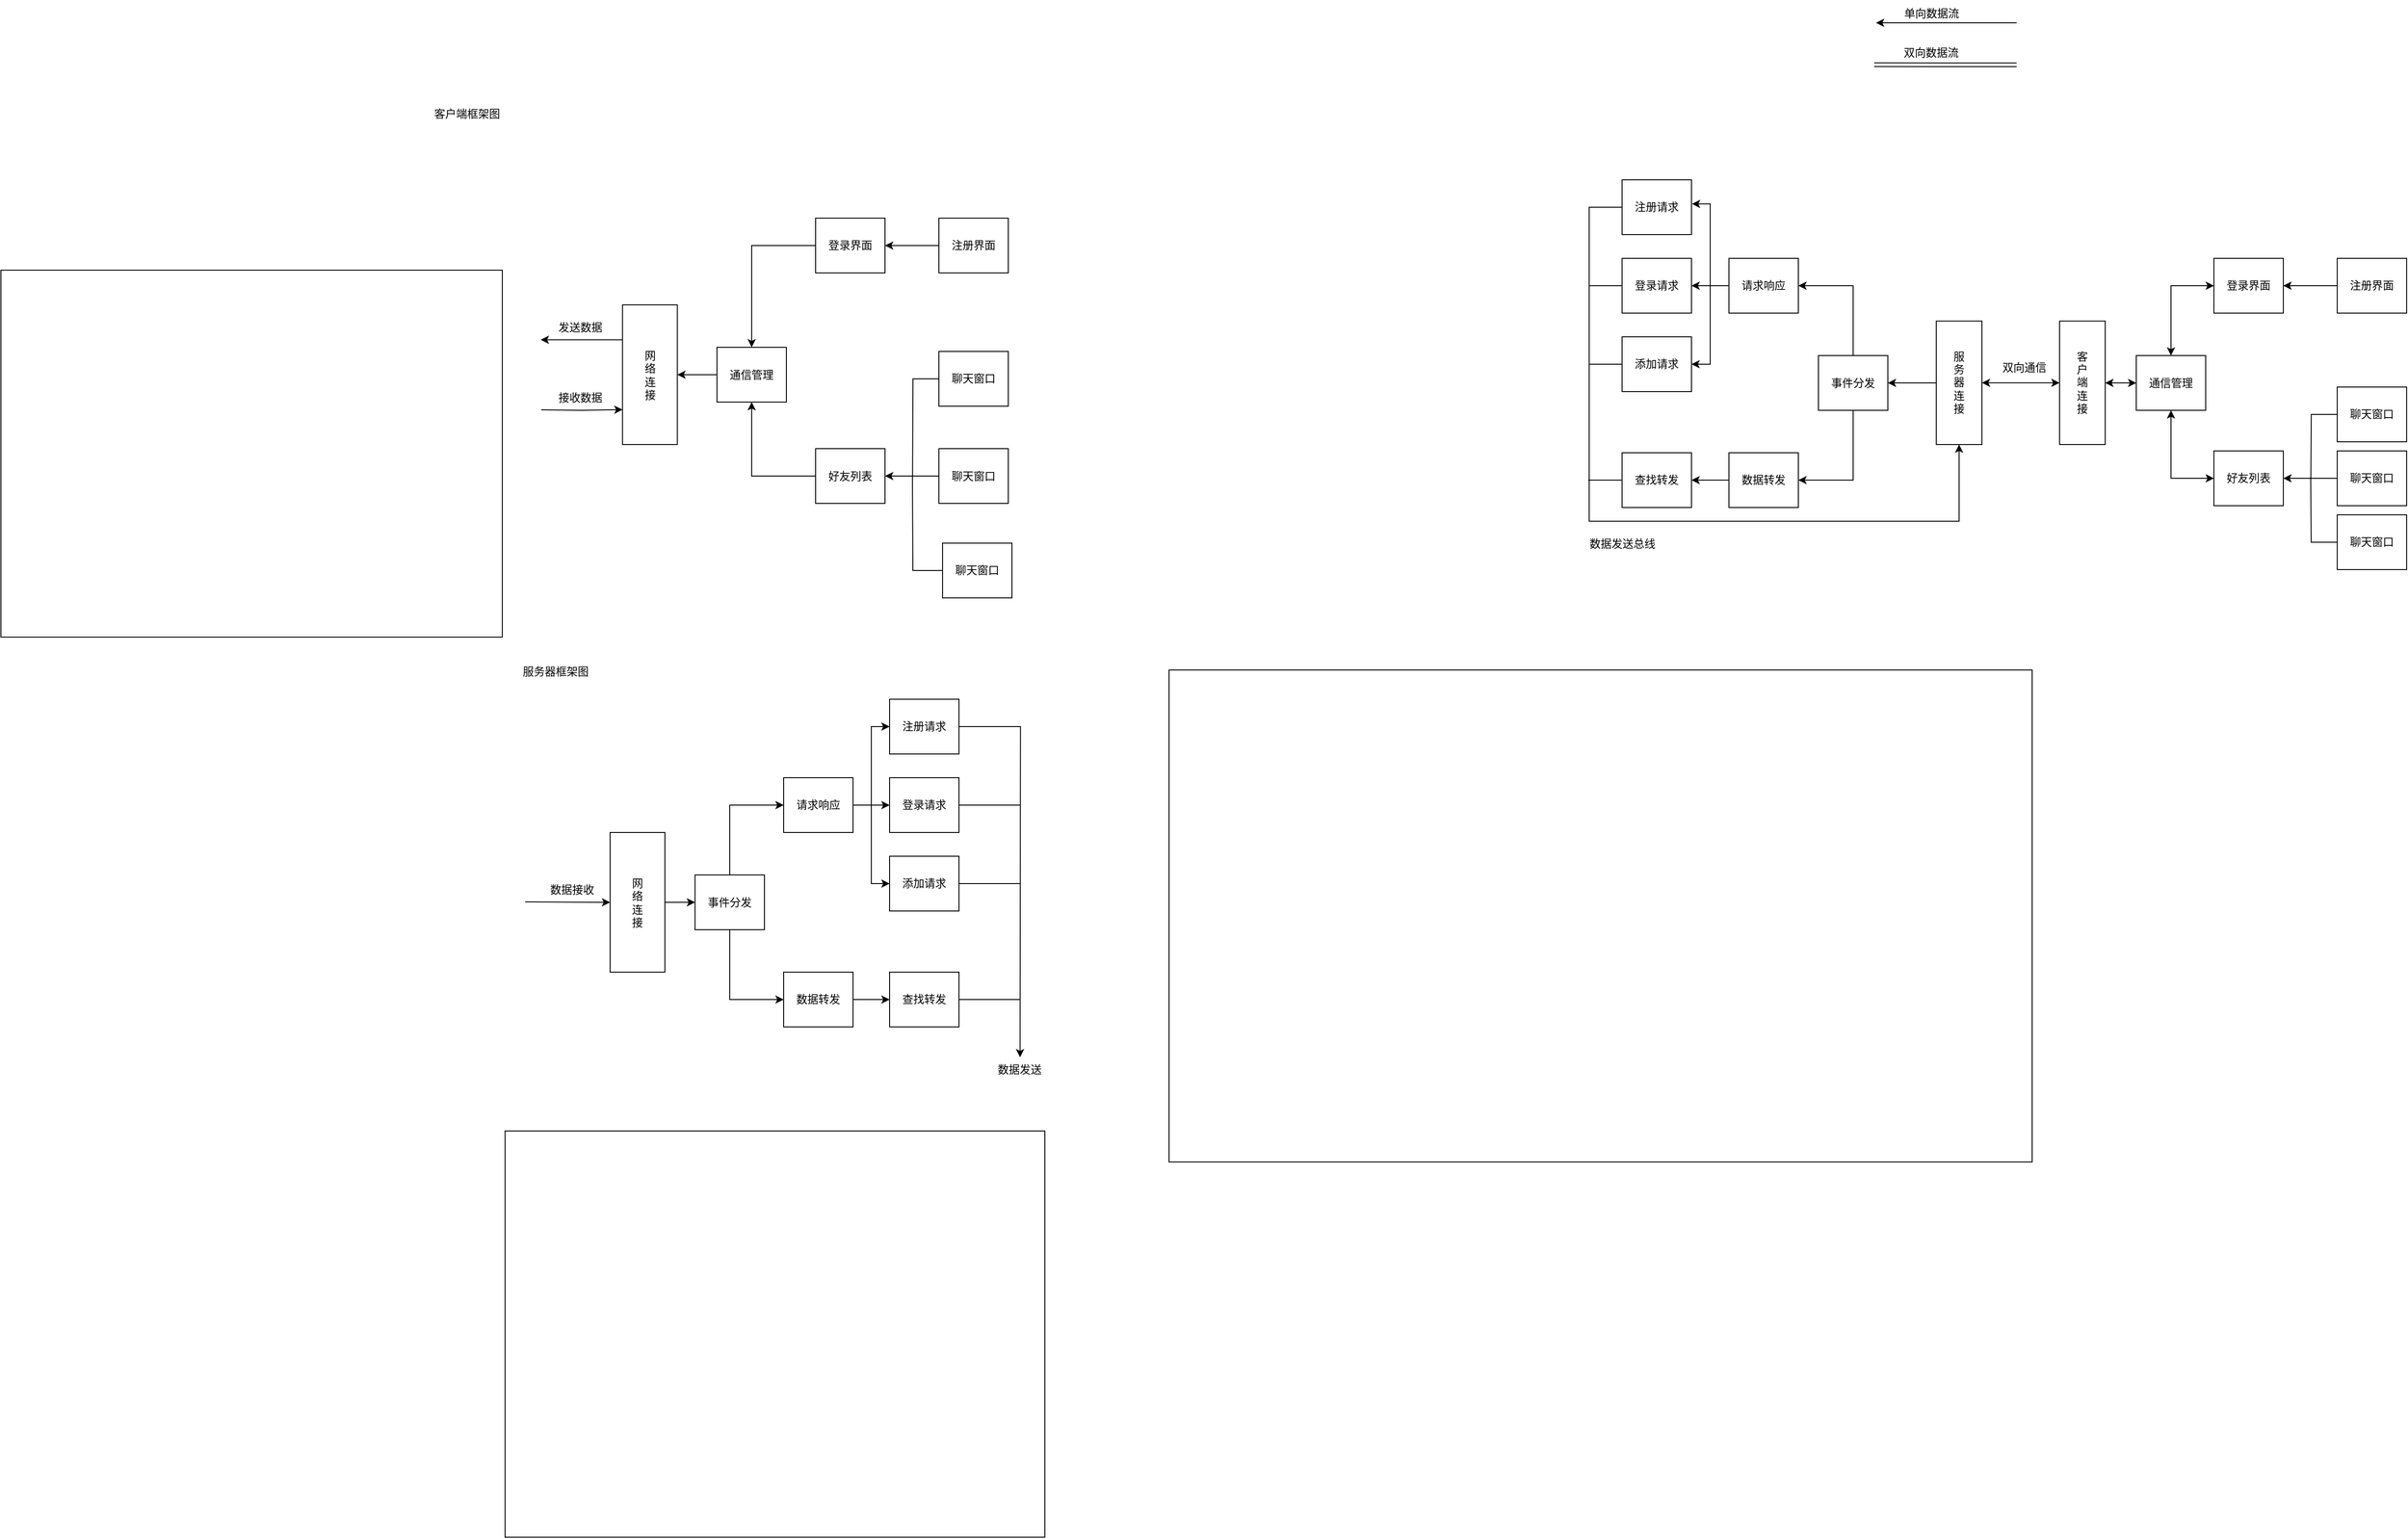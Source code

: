 <mxfile version="21.1.2" type="device">
  <diagram id="prtHgNgQTEPvFCAcTncT" name="Page-1">
    <mxGraphModel dx="2703" dy="2926" grid="0" gridSize="10" guides="1" tooltips="1" connect="1" arrows="1" fold="1" page="1" pageScale="1" pageWidth="1200" pageHeight="1920" math="0" shadow="0">
      <root>
        <mxCell id="0" />
        <mxCell id="1" parent="0" />
        <mxCell id="Do2Q6mcpjUpiM5cCAcLP-162" value="" style="rounded=0;whiteSpace=wrap;html=1;" parent="1" vertex="1">
          <mxGeometry x="825" y="666" width="945" height="539" as="geometry" />
        </mxCell>
        <mxCell id="Do2Q6mcpjUpiM5cCAcLP-151" value="" style="edgeStyle=orthogonalEdgeStyle;rounded=0;orthogonalLoop=1;jettySize=auto;html=1;endArrow=classic;endFill=1;startArrow=classic;startFill=1;exitX=0;exitY=0.5;exitDx=0;exitDy=0;entryX=1;entryY=0.5;entryDx=0;entryDy=0;strokeWidth=1;" parent="1" source="9VKRFwBbV2IzOhiWQKv7-21" target="9VKRFwBbV2IzOhiWQKv7-20" edge="1">
          <mxGeometry relative="1" as="geometry">
            <mxPoint x="1790" y="351.486" as="sourcePoint" />
            <mxPoint x="1718" y="351.5" as="targetPoint" />
          </mxGeometry>
        </mxCell>
        <mxCell id="Do2Q6mcpjUpiM5cCAcLP-79" value="" style="edgeStyle=orthogonalEdgeStyle;rounded=0;orthogonalLoop=1;jettySize=auto;html=1;startArrow=classic;startFill=1;endArrow=classic;endFill=1;strokeWidth=1;" parent="1" source="Do2Q6mcpjUpiM5cCAcLP-80" edge="1">
          <mxGeometry relative="1" as="geometry">
            <mxPoint x="1850" y="351.486" as="targetPoint" />
          </mxGeometry>
        </mxCell>
        <mxCell id="Do2Q6mcpjUpiM5cCAcLP-80" value="通信管理" style="rounded=0;whiteSpace=wrap;html=1;container=0;" parent="1" vertex="1">
          <mxGeometry x="1884" y="321.5" width="76" height="60" as="geometry" />
        </mxCell>
        <mxCell id="Do2Q6mcpjUpiM5cCAcLP-81" style="edgeStyle=orthogonalEdgeStyle;rounded=0;orthogonalLoop=1;jettySize=auto;html=1;entryX=0.5;entryY=0;entryDx=0;entryDy=0;startArrow=classic;startFill=1;endArrow=classic;endFill=1;strokeWidth=1;" parent="1" source="Do2Q6mcpjUpiM5cCAcLP-82" target="Do2Q6mcpjUpiM5cCAcLP-80" edge="1">
          <mxGeometry relative="1" as="geometry" />
        </mxCell>
        <mxCell id="Do2Q6mcpjUpiM5cCAcLP-82" value="登录界面" style="rounded=0;whiteSpace=wrap;html=1;container=0;" parent="1" vertex="1">
          <mxGeometry x="1969" y="215" width="76" height="60" as="geometry" />
        </mxCell>
        <mxCell id="Do2Q6mcpjUpiM5cCAcLP-83" value="" style="edgeStyle=orthogonalEdgeStyle;rounded=0;orthogonalLoop=1;jettySize=auto;html=1;startArrow=classic;startFill=1;strokeWidth=1;" parent="1" source="Do2Q6mcpjUpiM5cCAcLP-84" target="Do2Q6mcpjUpiM5cCAcLP-80" edge="1">
          <mxGeometry relative="1" as="geometry" />
        </mxCell>
        <mxCell id="Do2Q6mcpjUpiM5cCAcLP-84" value="好友列表" style="rounded=0;whiteSpace=wrap;html=1;container=0;" parent="1" vertex="1">
          <mxGeometry x="1969" y="426" width="76" height="60" as="geometry" />
        </mxCell>
        <mxCell id="Do2Q6mcpjUpiM5cCAcLP-85" value="" style="edgeStyle=orthogonalEdgeStyle;rounded=0;orthogonalLoop=1;jettySize=auto;html=1;strokeWidth=1;" parent="1" source="Do2Q6mcpjUpiM5cCAcLP-86" target="Do2Q6mcpjUpiM5cCAcLP-84" edge="1">
          <mxGeometry relative="1" as="geometry" />
        </mxCell>
        <mxCell id="Do2Q6mcpjUpiM5cCAcLP-86" value="聊天窗口" style="rounded=0;whiteSpace=wrap;html=1;container=0;" parent="1" vertex="1">
          <mxGeometry x="2104" y="426" width="76" height="60" as="geometry" />
        </mxCell>
        <mxCell id="Do2Q6mcpjUpiM5cCAcLP-87" value="" style="edgeStyle=orthogonalEdgeStyle;rounded=0;orthogonalLoop=1;jettySize=auto;html=1;startArrow=none;startFill=0;endArrow=classic;endFill=1;strokeWidth=1;" parent="1" source="Do2Q6mcpjUpiM5cCAcLP-88" target="Do2Q6mcpjUpiM5cCAcLP-82" edge="1">
          <mxGeometry relative="1" as="geometry" />
        </mxCell>
        <mxCell id="Do2Q6mcpjUpiM5cCAcLP-88" value="注册界面" style="rounded=0;whiteSpace=wrap;html=1;container=0;" parent="1" vertex="1">
          <mxGeometry x="2104" y="215" width="76" height="60" as="geometry" />
        </mxCell>
        <mxCell id="Do2Q6mcpjUpiM5cCAcLP-89" style="edgeStyle=orthogonalEdgeStyle;rounded=0;orthogonalLoop=1;jettySize=auto;html=1;endArrow=none;endFill=0;strokeWidth=1;" parent="1" source="Do2Q6mcpjUpiM5cCAcLP-90" edge="1">
          <mxGeometry relative="1" as="geometry">
            <mxPoint x="2075.143" y="456" as="targetPoint" />
          </mxGeometry>
        </mxCell>
        <mxCell id="Do2Q6mcpjUpiM5cCAcLP-90" value="聊天窗口" style="rounded=0;whiteSpace=wrap;html=1;container=0;" parent="1" vertex="1">
          <mxGeometry x="2104" y="356" width="76" height="60" as="geometry" />
        </mxCell>
        <mxCell id="Do2Q6mcpjUpiM5cCAcLP-91" style="edgeStyle=orthogonalEdgeStyle;rounded=0;orthogonalLoop=1;jettySize=auto;html=1;strokeColor=default;endArrow=none;endFill=0;strokeWidth=1;" parent="1" source="Do2Q6mcpjUpiM5cCAcLP-92" edge="1">
          <mxGeometry relative="1" as="geometry">
            <mxPoint x="2075" y="455" as="targetPoint" />
          </mxGeometry>
        </mxCell>
        <mxCell id="Do2Q6mcpjUpiM5cCAcLP-92" value="聊天窗口" style="rounded=0;whiteSpace=wrap;html=1;container=0;" parent="1" vertex="1">
          <mxGeometry x="2104" y="496" width="76" height="60" as="geometry" />
        </mxCell>
        <mxCell id="Do2Q6mcpjUpiM5cCAcLP-143" style="edgeStyle=orthogonalEdgeStyle;rounded=0;orthogonalLoop=1;jettySize=auto;html=1;entryX=1;entryY=0.5;entryDx=0;entryDy=0;strokeWidth=1;" parent="1" source="9VKRFwBbV2IzOhiWQKv7-20" target="Do2Q6mcpjUpiM5cCAcLP-131" edge="1">
          <mxGeometry relative="1" as="geometry">
            <mxPoint x="1658" y="351.5" as="sourcePoint" />
          </mxGeometry>
        </mxCell>
        <mxCell id="Do2Q6mcpjUpiM5cCAcLP-129" value="双向通信" style="text;html=1;align=center;verticalAlign=middle;resizable=0;points=[];autosize=1;strokeColor=none;fillColor=none;" parent="1" vertex="1">
          <mxGeometry x="1728" y="321.5" width="66" height="26" as="geometry" />
        </mxCell>
        <mxCell id="Do2Q6mcpjUpiM5cCAcLP-138" style="edgeStyle=orthogonalEdgeStyle;rounded=0;orthogonalLoop=1;jettySize=auto;html=1;entryX=1;entryY=0.5;entryDx=0;entryDy=0;exitX=0.5;exitY=0;exitDx=0;exitDy=0;strokeWidth=1;" parent="1" source="Do2Q6mcpjUpiM5cCAcLP-131" target="Do2Q6mcpjUpiM5cCAcLP-132" edge="1">
          <mxGeometry relative="1" as="geometry" />
        </mxCell>
        <mxCell id="Do2Q6mcpjUpiM5cCAcLP-139" style="edgeStyle=orthogonalEdgeStyle;rounded=0;orthogonalLoop=1;jettySize=auto;html=1;entryX=1;entryY=0.5;entryDx=0;entryDy=0;exitX=0.5;exitY=1;exitDx=0;exitDy=0;strokeWidth=1;" parent="1" source="Do2Q6mcpjUpiM5cCAcLP-131" target="Do2Q6mcpjUpiM5cCAcLP-133" edge="1">
          <mxGeometry relative="1" as="geometry" />
        </mxCell>
        <mxCell id="Do2Q6mcpjUpiM5cCAcLP-131" value="事件分发" style="rounded=0;whiteSpace=wrap;html=1;" parent="1" vertex="1">
          <mxGeometry x="1536" y="321.5" width="76" height="60" as="geometry" />
        </mxCell>
        <mxCell id="Do2Q6mcpjUpiM5cCAcLP-140" value="" style="edgeStyle=orthogonalEdgeStyle;rounded=0;orthogonalLoop=1;jettySize=auto;html=1;entryX=1.006;entryY=0.44;entryDx=0;entryDy=0;entryPerimeter=0;strokeWidth=1;" parent="1" source="Do2Q6mcpjUpiM5cCAcLP-132" target="Do2Q6mcpjUpiM5cCAcLP-135" edge="1">
          <mxGeometry relative="1" as="geometry" />
        </mxCell>
        <mxCell id="Do2Q6mcpjUpiM5cCAcLP-141" style="edgeStyle=orthogonalEdgeStyle;rounded=0;orthogonalLoop=1;jettySize=auto;html=1;entryX=1;entryY=0.5;entryDx=0;entryDy=0;strokeWidth=1;" parent="1" source="Do2Q6mcpjUpiM5cCAcLP-132" target="Do2Q6mcpjUpiM5cCAcLP-136" edge="1">
          <mxGeometry relative="1" as="geometry" />
        </mxCell>
        <mxCell id="Do2Q6mcpjUpiM5cCAcLP-142" style="edgeStyle=orthogonalEdgeStyle;rounded=0;orthogonalLoop=1;jettySize=auto;html=1;entryX=1;entryY=0.5;entryDx=0;entryDy=0;strokeWidth=1;" parent="1" source="Do2Q6mcpjUpiM5cCAcLP-132" target="Do2Q6mcpjUpiM5cCAcLP-134" edge="1">
          <mxGeometry relative="1" as="geometry" />
        </mxCell>
        <mxCell id="Do2Q6mcpjUpiM5cCAcLP-132" value="请求响应" style="rounded=0;whiteSpace=wrap;html=1;" parent="1" vertex="1">
          <mxGeometry x="1438" y="215" width="76" height="60" as="geometry" />
        </mxCell>
        <mxCell id="Do2Q6mcpjUpiM5cCAcLP-144" value="" style="edgeStyle=orthogonalEdgeStyle;rounded=0;orthogonalLoop=1;jettySize=auto;html=1;strokeWidth=1;" parent="1" source="Do2Q6mcpjUpiM5cCAcLP-133" target="Do2Q6mcpjUpiM5cCAcLP-137" edge="1">
          <mxGeometry relative="1" as="geometry" />
        </mxCell>
        <mxCell id="Do2Q6mcpjUpiM5cCAcLP-133" value="数据转发" style="rounded=0;whiteSpace=wrap;html=1;" parent="1" vertex="1">
          <mxGeometry x="1438" y="428" width="76" height="60" as="geometry" />
        </mxCell>
        <mxCell id="Do2Q6mcpjUpiM5cCAcLP-147" style="edgeStyle=orthogonalEdgeStyle;rounded=0;orthogonalLoop=1;jettySize=auto;html=1;endArrow=none;endFill=0;strokeWidth=1;" parent="1" source="Do2Q6mcpjUpiM5cCAcLP-134" edge="1">
          <mxGeometry relative="1" as="geometry">
            <mxPoint x="1284.793" y="245.0" as="targetPoint" />
          </mxGeometry>
        </mxCell>
        <mxCell id="Do2Q6mcpjUpiM5cCAcLP-134" value="登录请求" style="rounded=0;whiteSpace=wrap;html=1;" parent="1" vertex="1">
          <mxGeometry x="1321" y="215" width="76" height="60" as="geometry" />
        </mxCell>
        <mxCell id="Do2Q6mcpjUpiM5cCAcLP-146" style="edgeStyle=orthogonalEdgeStyle;rounded=0;orthogonalLoop=1;jettySize=auto;html=1;strokeWidth=1;startArrow=classic;startFill=1;endArrow=none;endFill=0;exitX=0.5;exitY=1;exitDx=0;exitDy=0;entryX=0;entryY=0.5;entryDx=0;entryDy=0;" parent="1" source="9VKRFwBbV2IzOhiWQKv7-20" target="Do2Q6mcpjUpiM5cCAcLP-135" edge="1">
          <mxGeometry relative="1" as="geometry">
            <Array as="points">
              <mxPoint x="1690" y="503" />
              <mxPoint x="1285" y="503" />
              <mxPoint x="1285" y="159" />
            </Array>
            <mxPoint x="1697" y="437" as="sourcePoint" />
          </mxGeometry>
        </mxCell>
        <mxCell id="Do2Q6mcpjUpiM5cCAcLP-135" value="注册请求" style="rounded=0;whiteSpace=wrap;html=1;" parent="1" vertex="1">
          <mxGeometry x="1321" y="129" width="76" height="60" as="geometry" />
        </mxCell>
        <mxCell id="Do2Q6mcpjUpiM5cCAcLP-148" style="edgeStyle=orthogonalEdgeStyle;rounded=0;orthogonalLoop=1;jettySize=auto;html=1;endArrow=none;endFill=0;strokeWidth=1;" parent="1" source="Do2Q6mcpjUpiM5cCAcLP-136" edge="1">
          <mxGeometry relative="1" as="geometry">
            <mxPoint x="1284.793" y="331" as="targetPoint" />
          </mxGeometry>
        </mxCell>
        <mxCell id="Do2Q6mcpjUpiM5cCAcLP-136" value="添加请求" style="rounded=0;whiteSpace=wrap;html=1;" parent="1" vertex="1">
          <mxGeometry x="1321" y="301" width="76" height="60" as="geometry" />
        </mxCell>
        <mxCell id="Do2Q6mcpjUpiM5cCAcLP-150" style="edgeStyle=orthogonalEdgeStyle;rounded=0;orthogonalLoop=1;jettySize=auto;html=1;endArrow=none;endFill=0;strokeWidth=1;" parent="1" source="Do2Q6mcpjUpiM5cCAcLP-137" edge="1">
          <mxGeometry relative="1" as="geometry">
            <mxPoint x="1284" y="458" as="targetPoint" />
          </mxGeometry>
        </mxCell>
        <mxCell id="Do2Q6mcpjUpiM5cCAcLP-137" value="查找转发" style="rounded=0;whiteSpace=wrap;html=1;" parent="1" vertex="1">
          <mxGeometry x="1321" y="428" width="76" height="60" as="geometry" />
        </mxCell>
        <mxCell id="Do2Q6mcpjUpiM5cCAcLP-154" value="数据发送总线" style="text;html=1;align=center;verticalAlign=middle;resizable=0;points=[];autosize=1;strokeColor=none;fillColor=none;" parent="1" vertex="1">
          <mxGeometry x="1276" y="515" width="90" height="26" as="geometry" />
        </mxCell>
        <mxCell id="Do2Q6mcpjUpiM5cCAcLP-157" style="edgeStyle=orthogonalEdgeStyle;rounded=0;orthogonalLoop=1;jettySize=auto;html=1;" parent="1" edge="1">
          <mxGeometry relative="1" as="geometry">
            <mxPoint x="1598.997" y="-43" as="targetPoint" />
            <mxPoint x="1669" y="-43" as="sourcePoint" />
            <Array as="points">
              <mxPoint x="1753" y="-43" />
              <mxPoint x="1753" y="-43" />
            </Array>
          </mxGeometry>
        </mxCell>
        <mxCell id="Do2Q6mcpjUpiM5cCAcLP-159" style="edgeStyle=orthogonalEdgeStyle;rounded=0;orthogonalLoop=1;jettySize=auto;html=1;shape=link;" parent="1" edge="1">
          <mxGeometry relative="1" as="geometry">
            <mxPoint x="1597.003" y="2.86" as="targetPoint" />
            <mxPoint x="1753" y="3" as="sourcePoint" />
            <Array as="points">
              <mxPoint x="1664.86" y="2.86" />
              <mxPoint x="1664.86" y="2.86" />
            </Array>
          </mxGeometry>
        </mxCell>
        <mxCell id="Do2Q6mcpjUpiM5cCAcLP-160" value="双向数据流" style="text;html=1;align=center;verticalAlign=middle;resizable=0;points=[];autosize=1;strokeColor=none;fillColor=none;" parent="1" vertex="1">
          <mxGeometry x="1620" y="-23" width="78" height="26" as="geometry" />
        </mxCell>
        <mxCell id="Do2Q6mcpjUpiM5cCAcLP-161" value="&lt;span style=&quot;color: rgb(0, 0, 0); font-family: Helvetica; font-size: 12px; font-style: normal; font-variant-ligatures: normal; font-variant-caps: normal; font-weight: 400; letter-spacing: normal; orphans: 2; text-align: center; text-indent: 0px; text-transform: none; widows: 2; word-spacing: 0px; -webkit-text-stroke-width: 0px; background-color: rgb(251, 251, 251); text-decoration-thickness: initial; text-decoration-style: initial; text-decoration-color: initial; float: none; display: inline !important;&quot;&gt;单向数据流&lt;/span&gt;" style="text;whiteSpace=wrap;html=1;" parent="1" vertex="1">
          <mxGeometry x="1628.0" y="-67.002" width="100" height="36" as="geometry" />
        </mxCell>
        <mxCell id="Do2Q6mcpjUpiM5cCAcLP-68" value="" style="rounded=0;whiteSpace=wrap;html=1;" parent="1" vertex="1">
          <mxGeometry x="-454" y="228" width="549" height="402" as="geometry" />
        </mxCell>
        <mxCell id="Do2Q6mcpjUpiM5cCAcLP-26" value="客户端框架图" style="text;html=1;align=center;verticalAlign=middle;resizable=0;points=[];autosize=1;strokeColor=none;fillColor=none;" parent="1" vertex="1">
          <mxGeometry x="11" y="44" width="90" height="26" as="geometry" />
        </mxCell>
        <mxCell id="Do2Q6mcpjUpiM5cCAcLP-33" style="edgeStyle=orthogonalEdgeStyle;rounded=0;orthogonalLoop=1;jettySize=auto;html=1;exitX=0;exitY=0.25;exitDx=0;exitDy=0;" parent="1" source="Do2Q6mcpjUpiM5cCAcLP-6" edge="1">
          <mxGeometry relative="1" as="geometry">
            <mxPoint x="137.0" y="304.2" as="targetPoint" />
          </mxGeometry>
        </mxCell>
        <mxCell id="Do2Q6mcpjUpiM5cCAcLP-6" value="&lt;font style=&quot;font-size: 12px;&quot;&gt;网&lt;br&gt;络&lt;br&gt;连&lt;br&gt;接&lt;/font&gt;" style="rounded=0;whiteSpace=wrap;html=1;" parent="1" vertex="1">
          <mxGeometry x="226.6" y="266" width="60" height="153" as="geometry" />
        </mxCell>
        <mxCell id="Do2Q6mcpjUpiM5cCAcLP-13" value="" style="edgeStyle=orthogonalEdgeStyle;rounded=0;orthogonalLoop=1;jettySize=auto;html=1;" parent="1" source="Do2Q6mcpjUpiM5cCAcLP-8" target="Do2Q6mcpjUpiM5cCAcLP-6" edge="1">
          <mxGeometry relative="1" as="geometry" />
        </mxCell>
        <mxCell id="Do2Q6mcpjUpiM5cCAcLP-8" value="通信管理" style="rounded=0;whiteSpace=wrap;html=1;" parent="1" vertex="1">
          <mxGeometry x="330" y="312.5" width="76" height="60" as="geometry" />
        </mxCell>
        <mxCell id="Do2Q6mcpjUpiM5cCAcLP-15" style="edgeStyle=orthogonalEdgeStyle;rounded=0;orthogonalLoop=1;jettySize=auto;html=1;entryX=0.5;entryY=0;entryDx=0;entryDy=0;" parent="1" source="Do2Q6mcpjUpiM5cCAcLP-9" target="Do2Q6mcpjUpiM5cCAcLP-8" edge="1">
          <mxGeometry relative="1" as="geometry" />
        </mxCell>
        <mxCell id="Do2Q6mcpjUpiM5cCAcLP-9" value="登录界面" style="rounded=0;whiteSpace=wrap;html=1;" parent="1" vertex="1">
          <mxGeometry x="438" y="171" width="76" height="60" as="geometry" />
        </mxCell>
        <mxCell id="Do2Q6mcpjUpiM5cCAcLP-14" value="" style="edgeStyle=orthogonalEdgeStyle;rounded=0;orthogonalLoop=1;jettySize=auto;html=1;" parent="1" source="Do2Q6mcpjUpiM5cCAcLP-10" target="Do2Q6mcpjUpiM5cCAcLP-8" edge="1">
          <mxGeometry relative="1" as="geometry" />
        </mxCell>
        <mxCell id="Do2Q6mcpjUpiM5cCAcLP-10" value="好友列表" style="rounded=0;whiteSpace=wrap;html=1;" parent="1" vertex="1">
          <mxGeometry x="438" y="423.5" width="76" height="60" as="geometry" />
        </mxCell>
        <mxCell id="Do2Q6mcpjUpiM5cCAcLP-17" value="" style="edgeStyle=orthogonalEdgeStyle;rounded=0;orthogonalLoop=1;jettySize=auto;html=1;" parent="1" source="Do2Q6mcpjUpiM5cCAcLP-11" target="Do2Q6mcpjUpiM5cCAcLP-10" edge="1">
          <mxGeometry relative="1" as="geometry" />
        </mxCell>
        <mxCell id="Do2Q6mcpjUpiM5cCAcLP-11" value="聊天窗口" style="rounded=0;whiteSpace=wrap;html=1;" parent="1" vertex="1">
          <mxGeometry x="573" y="423.5" width="76" height="60" as="geometry" />
        </mxCell>
        <mxCell id="Do2Q6mcpjUpiM5cCAcLP-16" value="" style="edgeStyle=orthogonalEdgeStyle;rounded=0;orthogonalLoop=1;jettySize=auto;html=1;" parent="1" source="Do2Q6mcpjUpiM5cCAcLP-12" target="Do2Q6mcpjUpiM5cCAcLP-9" edge="1">
          <mxGeometry relative="1" as="geometry" />
        </mxCell>
        <mxCell id="Do2Q6mcpjUpiM5cCAcLP-12" value="注册界面" style="rounded=0;whiteSpace=wrap;html=1;" parent="1" vertex="1">
          <mxGeometry x="573" y="171" width="76" height="60" as="geometry" />
        </mxCell>
        <mxCell id="Do2Q6mcpjUpiM5cCAcLP-21" style="edgeStyle=orthogonalEdgeStyle;rounded=0;orthogonalLoop=1;jettySize=auto;html=1;endArrow=none;endFill=0;" parent="1" source="Do2Q6mcpjUpiM5cCAcLP-18" edge="1">
          <mxGeometry relative="1" as="geometry">
            <mxPoint x="544.143" y="453.5" as="targetPoint" />
          </mxGeometry>
        </mxCell>
        <mxCell id="Do2Q6mcpjUpiM5cCAcLP-18" value="聊天窗口" style="rounded=0;whiteSpace=wrap;html=1;" parent="1" vertex="1">
          <mxGeometry x="573" y="317" width="76" height="60" as="geometry" />
        </mxCell>
        <mxCell id="Do2Q6mcpjUpiM5cCAcLP-22" style="edgeStyle=orthogonalEdgeStyle;rounded=0;orthogonalLoop=1;jettySize=auto;html=1;strokeColor=default;endArrow=none;endFill=0;" parent="1" source="Do2Q6mcpjUpiM5cCAcLP-19" edge="1">
          <mxGeometry relative="1" as="geometry">
            <mxPoint x="544" y="452.5" as="targetPoint" />
          </mxGeometry>
        </mxCell>
        <mxCell id="Do2Q6mcpjUpiM5cCAcLP-19" value="聊天窗口" style="rounded=0;whiteSpace=wrap;html=1;" parent="1" vertex="1">
          <mxGeometry x="577" y="527" width="76" height="60" as="geometry" />
        </mxCell>
        <mxCell id="Do2Q6mcpjUpiM5cCAcLP-24" value="发送数据" style="text;html=1;align=center;verticalAlign=middle;resizable=0;points=[];autosize=1;strokeColor=none;fillColor=none;" parent="1" vertex="1">
          <mxGeometry x="146.6" y="278" width="66" height="26" as="geometry" />
        </mxCell>
        <mxCell id="Do2Q6mcpjUpiM5cCAcLP-37" style="edgeStyle=orthogonalEdgeStyle;rounded=0;orthogonalLoop=1;jettySize=auto;html=1;entryX=0;entryY=0.75;entryDx=0;entryDy=0;" parent="1" target="Do2Q6mcpjUpiM5cCAcLP-6" edge="1">
          <mxGeometry relative="1" as="geometry">
            <mxPoint x="137.6" y="381" as="sourcePoint" />
          </mxGeometry>
        </mxCell>
        <mxCell id="Do2Q6mcpjUpiM5cCAcLP-38" value="接收数据" style="text;html=1;align=center;verticalAlign=middle;resizable=0;points=[];autosize=1;strokeColor=none;fillColor=none;" parent="1" vertex="1">
          <mxGeometry x="146.6" y="355" width="66" height="26" as="geometry" />
        </mxCell>
        <mxCell id="9VKRFwBbV2IzOhiWQKv7-20" value="&lt;font style=&quot;font-size: 12px;&quot;&gt;服&lt;br style=&quot;border-color: var(--border-color);&quot;&gt;务&lt;br style=&quot;border-color: var(--border-color);&quot;&gt;器&lt;br style=&quot;border-color: var(--border-color);&quot;&gt;连&lt;br style=&quot;border-color: var(--border-color);&quot;&gt;接&lt;/font&gt;" style="rounded=0;whiteSpace=wrap;html=1;" parent="1" vertex="1">
          <mxGeometry x="1665" y="283.75" width="50" height="135.25" as="geometry" />
        </mxCell>
        <mxCell id="9VKRFwBbV2IzOhiWQKv7-21" value="&lt;font style=&quot;font-size: 12px;&quot;&gt;客&lt;br style=&quot;border-color: var(--border-color);&quot;&gt;户&lt;br style=&quot;border-color: var(--border-color);&quot;&gt;端&lt;br style=&quot;border-color: var(--border-color);&quot;&gt;连&lt;br style=&quot;border-color: var(--border-color);&quot;&gt;接&lt;/font&gt;" style="rounded=0;whiteSpace=wrap;html=1;" parent="1" vertex="1">
          <mxGeometry x="1800" y="283.75" width="50" height="135.25" as="geometry" />
        </mxCell>
        <mxCell id="Do2Q6mcpjUpiM5cCAcLP-71" value="服务器框架图" style="text;html=1;align=center;verticalAlign=middle;resizable=0;points=[];autosize=1;strokeColor=none;fillColor=none;" parent="1" vertex="1">
          <mxGeometry x="108" y="655" width="90" height="26" as="geometry" />
        </mxCell>
        <mxCell id="Do2Q6mcpjUpiM5cCAcLP-69" value="" style="rounded=0;whiteSpace=wrap;html=1;" parent="1" vertex="1">
          <mxGeometry x="98" y="1171" width="591" height="445" as="geometry" />
        </mxCell>
        <mxCell id="Do2Q6mcpjUpiM5cCAcLP-27" value="&lt;font style=&quot;font-size: 12px;&quot;&gt;网&lt;br&gt;络&lt;br&gt;连&lt;br&gt;接&lt;/font&gt;" style="rounded=0;whiteSpace=wrap;html=1;" parent="1" vertex="1">
          <mxGeometry x="213" y="844" width="60" height="153" as="geometry" />
        </mxCell>
        <mxCell id="Do2Q6mcpjUpiM5cCAcLP-40" value="事件分发" style="rounded=0;whiteSpace=wrap;html=1;" parent="1" vertex="1">
          <mxGeometry x="306" y="890.5" width="76" height="60" as="geometry" />
        </mxCell>
        <mxCell id="Do2Q6mcpjUpiM5cCAcLP-45" value="" style="edgeStyle=orthogonalEdgeStyle;rounded=0;orthogonalLoop=1;jettySize=auto;html=1;" parent="1" source="Do2Q6mcpjUpiM5cCAcLP-27" target="Do2Q6mcpjUpiM5cCAcLP-40" edge="1">
          <mxGeometry relative="1" as="geometry" />
        </mxCell>
        <mxCell id="Do2Q6mcpjUpiM5cCAcLP-41" value="请求响应" style="rounded=0;whiteSpace=wrap;html=1;" parent="1" vertex="1">
          <mxGeometry x="403" y="784" width="76" height="60" as="geometry" />
        </mxCell>
        <mxCell id="Do2Q6mcpjUpiM5cCAcLP-47" style="edgeStyle=orthogonalEdgeStyle;rounded=0;orthogonalLoop=1;jettySize=auto;html=1;entryX=0;entryY=0.5;entryDx=0;entryDy=0;exitX=0.5;exitY=0;exitDx=0;exitDy=0;" parent="1" source="Do2Q6mcpjUpiM5cCAcLP-40" target="Do2Q6mcpjUpiM5cCAcLP-41" edge="1">
          <mxGeometry relative="1" as="geometry" />
        </mxCell>
        <mxCell id="Do2Q6mcpjUpiM5cCAcLP-42" value="数据转发" style="rounded=0;whiteSpace=wrap;html=1;" parent="1" vertex="1">
          <mxGeometry x="403" y="997" width="76" height="60" as="geometry" />
        </mxCell>
        <mxCell id="Do2Q6mcpjUpiM5cCAcLP-48" style="edgeStyle=orthogonalEdgeStyle;rounded=0;orthogonalLoop=1;jettySize=auto;html=1;entryX=0;entryY=0.5;entryDx=0;entryDy=0;exitX=0.5;exitY=1;exitDx=0;exitDy=0;" parent="1" source="Do2Q6mcpjUpiM5cCAcLP-40" target="Do2Q6mcpjUpiM5cCAcLP-42" edge="1">
          <mxGeometry relative="1" as="geometry" />
        </mxCell>
        <mxCell id="Do2Q6mcpjUpiM5cCAcLP-64" style="edgeStyle=orthogonalEdgeStyle;rounded=0;orthogonalLoop=1;jettySize=auto;html=1;endArrow=none;endFill=0;" parent="1" source="Do2Q6mcpjUpiM5cCAcLP-49" edge="1">
          <mxGeometry relative="1" as="geometry">
            <mxPoint x="662.429" y="814" as="targetPoint" />
          </mxGeometry>
        </mxCell>
        <mxCell id="Do2Q6mcpjUpiM5cCAcLP-49" value="登录请求" style="rounded=0;whiteSpace=wrap;html=1;" parent="1" vertex="1">
          <mxGeometry x="519" y="784" width="76" height="60" as="geometry" />
        </mxCell>
        <mxCell id="Do2Q6mcpjUpiM5cCAcLP-52" value="" style="edgeStyle=orthogonalEdgeStyle;rounded=0;orthogonalLoop=1;jettySize=auto;html=1;" parent="1" source="Do2Q6mcpjUpiM5cCAcLP-41" target="Do2Q6mcpjUpiM5cCAcLP-49" edge="1">
          <mxGeometry relative="1" as="geometry" />
        </mxCell>
        <mxCell id="Do2Q6mcpjUpiM5cCAcLP-62" style="edgeStyle=orthogonalEdgeStyle;rounded=0;orthogonalLoop=1;jettySize=auto;html=1;entryX=0.746;entryY=-0.104;entryDx=0;entryDy=0;entryPerimeter=0;" parent="1" source="Do2Q6mcpjUpiM5cCAcLP-50" edge="1">
          <mxGeometry relative="1" as="geometry">
            <mxPoint x="661.84" y="1090.296" as="targetPoint" />
          </mxGeometry>
        </mxCell>
        <mxCell id="Do2Q6mcpjUpiM5cCAcLP-50" value="注册请求" style="rounded=0;whiteSpace=wrap;html=1;" parent="1" vertex="1">
          <mxGeometry x="519" y="698" width="76" height="60" as="geometry" />
        </mxCell>
        <mxCell id="Do2Q6mcpjUpiM5cCAcLP-53" style="edgeStyle=orthogonalEdgeStyle;rounded=0;orthogonalLoop=1;jettySize=auto;html=1;entryX=0;entryY=0.5;entryDx=0;entryDy=0;" parent="1" target="Do2Q6mcpjUpiM5cCAcLP-50" edge="1">
          <mxGeometry relative="1" as="geometry">
            <mxPoint x="499" y="814" as="sourcePoint" />
            <Array as="points">
              <mxPoint x="499" y="728" />
            </Array>
          </mxGeometry>
        </mxCell>
        <mxCell id="Do2Q6mcpjUpiM5cCAcLP-65" style="edgeStyle=orthogonalEdgeStyle;rounded=0;orthogonalLoop=1;jettySize=auto;html=1;endArrow=none;endFill=0;" parent="1" source="Do2Q6mcpjUpiM5cCAcLP-51" edge="1">
          <mxGeometry relative="1" as="geometry">
            <mxPoint x="661.857" y="900" as="targetPoint" />
          </mxGeometry>
        </mxCell>
        <mxCell id="Do2Q6mcpjUpiM5cCAcLP-51" value="添加请求" style="rounded=0;whiteSpace=wrap;html=1;" parent="1" vertex="1">
          <mxGeometry x="519" y="870" width="76" height="60" as="geometry" />
        </mxCell>
        <mxCell id="Do2Q6mcpjUpiM5cCAcLP-54" style="edgeStyle=orthogonalEdgeStyle;rounded=0;orthogonalLoop=1;jettySize=auto;html=1;entryX=0;entryY=0.5;entryDx=0;entryDy=0;" parent="1" target="Do2Q6mcpjUpiM5cCAcLP-51" edge="1">
          <mxGeometry relative="1" as="geometry">
            <mxPoint x="499" y="814" as="sourcePoint" />
            <Array as="points">
              <mxPoint x="499" y="900" />
            </Array>
          </mxGeometry>
        </mxCell>
        <mxCell id="Do2Q6mcpjUpiM5cCAcLP-66" style="edgeStyle=orthogonalEdgeStyle;rounded=0;orthogonalLoop=1;jettySize=auto;html=1;endArrow=none;endFill=0;" parent="1" source="Do2Q6mcpjUpiM5cCAcLP-56" edge="1">
          <mxGeometry relative="1" as="geometry">
            <mxPoint x="662" y="1027" as="targetPoint" />
          </mxGeometry>
        </mxCell>
        <mxCell id="Do2Q6mcpjUpiM5cCAcLP-56" value="查找转发" style="rounded=0;whiteSpace=wrap;html=1;" parent="1" vertex="1">
          <mxGeometry x="519" y="997" width="76" height="60" as="geometry" />
        </mxCell>
        <mxCell id="Do2Q6mcpjUpiM5cCAcLP-57" value="" style="edgeStyle=orthogonalEdgeStyle;rounded=0;orthogonalLoop=1;jettySize=auto;html=1;" parent="1" source="Do2Q6mcpjUpiM5cCAcLP-42" target="Do2Q6mcpjUpiM5cCAcLP-56" edge="1">
          <mxGeometry relative="1" as="geometry" />
        </mxCell>
        <mxCell id="Do2Q6mcpjUpiM5cCAcLP-59" style="edgeStyle=orthogonalEdgeStyle;rounded=0;orthogonalLoop=1;jettySize=auto;html=1;entryX=0;entryY=0.5;entryDx=0;entryDy=0;" parent="1" target="Do2Q6mcpjUpiM5cCAcLP-27" edge="1">
          <mxGeometry relative="1" as="geometry">
            <mxPoint x="120" y="920" as="sourcePoint" />
          </mxGeometry>
        </mxCell>
        <mxCell id="Do2Q6mcpjUpiM5cCAcLP-60" value="数据接收" style="text;html=1;align=center;verticalAlign=middle;resizable=0;points=[];autosize=1;strokeColor=none;fillColor=none;" parent="1" vertex="1">
          <mxGeometry x="138" y="894" width="66" height="26" as="geometry" />
        </mxCell>
        <mxCell id="Do2Q6mcpjUpiM5cCAcLP-67" value="数据发送" style="text;html=1;align=center;verticalAlign=middle;resizable=0;points=[];autosize=1;strokeColor=none;fillColor=none;" parent="1" vertex="1">
          <mxGeometry x="628" y="1091" width="66" height="26" as="geometry" />
        </mxCell>
      </root>
    </mxGraphModel>
  </diagram>
</mxfile>
